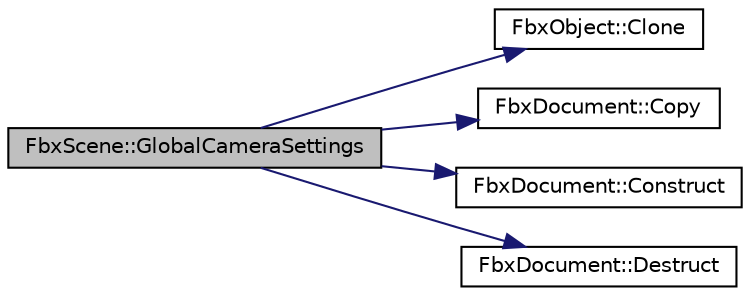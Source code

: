digraph "FbxScene::GlobalCameraSettings"
{
  edge [fontname="Helvetica",fontsize="10",labelfontname="Helvetica",labelfontsize="10"];
  node [fontname="Helvetica",fontsize="10",shape=record];
  rankdir="LR";
  Node127 [label="FbxScene::GlobalCameraSettings",height=0.2,width=0.4,color="black", fillcolor="grey75", style="filled", fontcolor="black"];
  Node127 -> Node128 [color="midnightblue",fontsize="10",style="solid",fontname="Helvetica"];
  Node128 [label="FbxObject::Clone",height=0.2,width=0.4,color="black", fillcolor="white", style="filled",URL="$class_fbx_object.html#ad553a4262b09cb57c3171a93edadbab8"];
  Node127 -> Node129 [color="midnightblue",fontsize="10",style="solid",fontname="Helvetica"];
  Node129 [label="FbxDocument::Copy",height=0.2,width=0.4,color="black", fillcolor="white", style="filled",URL="$class_fbx_document.html#a6a345cc64e4ee39a6fd719b56d50dfac"];
  Node127 -> Node130 [color="midnightblue",fontsize="10",style="solid",fontname="Helvetica"];
  Node130 [label="FbxDocument::Construct",height=0.2,width=0.4,color="black", fillcolor="white", style="filled",URL="$class_fbx_document.html#a9bc37787619a99fca90b839c16e4f2b8"];
  Node127 -> Node131 [color="midnightblue",fontsize="10",style="solid",fontname="Helvetica"];
  Node131 [label="FbxDocument::Destruct",height=0.2,width=0.4,color="black", fillcolor="white", style="filled",URL="$class_fbx_document.html#a172d19ae540cbd086ade62adaf1a54b8"];
}
